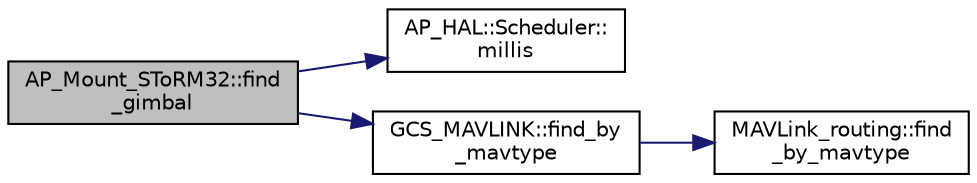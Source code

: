 digraph "AP_Mount_SToRM32::find_gimbal"
{
 // INTERACTIVE_SVG=YES
  edge [fontname="Helvetica",fontsize="10",labelfontname="Helvetica",labelfontsize="10"];
  node [fontname="Helvetica",fontsize="10",shape=record];
  rankdir="LR";
  Node1 [label="AP_Mount_SToRM32::find\l_gimbal",height=0.2,width=0.4,color="black", fillcolor="grey75", style="filled", fontcolor="black"];
  Node1 -> Node2 [color="midnightblue",fontsize="10",style="solid",fontname="Helvetica"];
  Node2 [label="AP_HAL::Scheduler::\lmillis",height=0.2,width=0.4,color="black", fillcolor="white", style="filled",URL="$classAP__HAL_1_1Scheduler.html#a26b68339fc68a562d8d3a1238d0ec8c1"];
  Node1 -> Node3 [color="midnightblue",fontsize="10",style="solid",fontname="Helvetica"];
  Node3 [label="GCS_MAVLINK::find_by\l_mavtype",height=0.2,width=0.4,color="black", fillcolor="white", style="filled",URL="$classGCS__MAVLINK.html#af6800df234ecb0befbc006466c6ec4c6"];
  Node3 -> Node4 [color="midnightblue",fontsize="10",style="solid",fontname="Helvetica"];
  Node4 [label="MAVLink_routing::find\l_by_mavtype",height=0.2,width=0.4,color="black", fillcolor="white", style="filled",URL="$classMAVLink__routing.html#a8af5bcd0789c598b02b39c0b07f25a97"];
}
